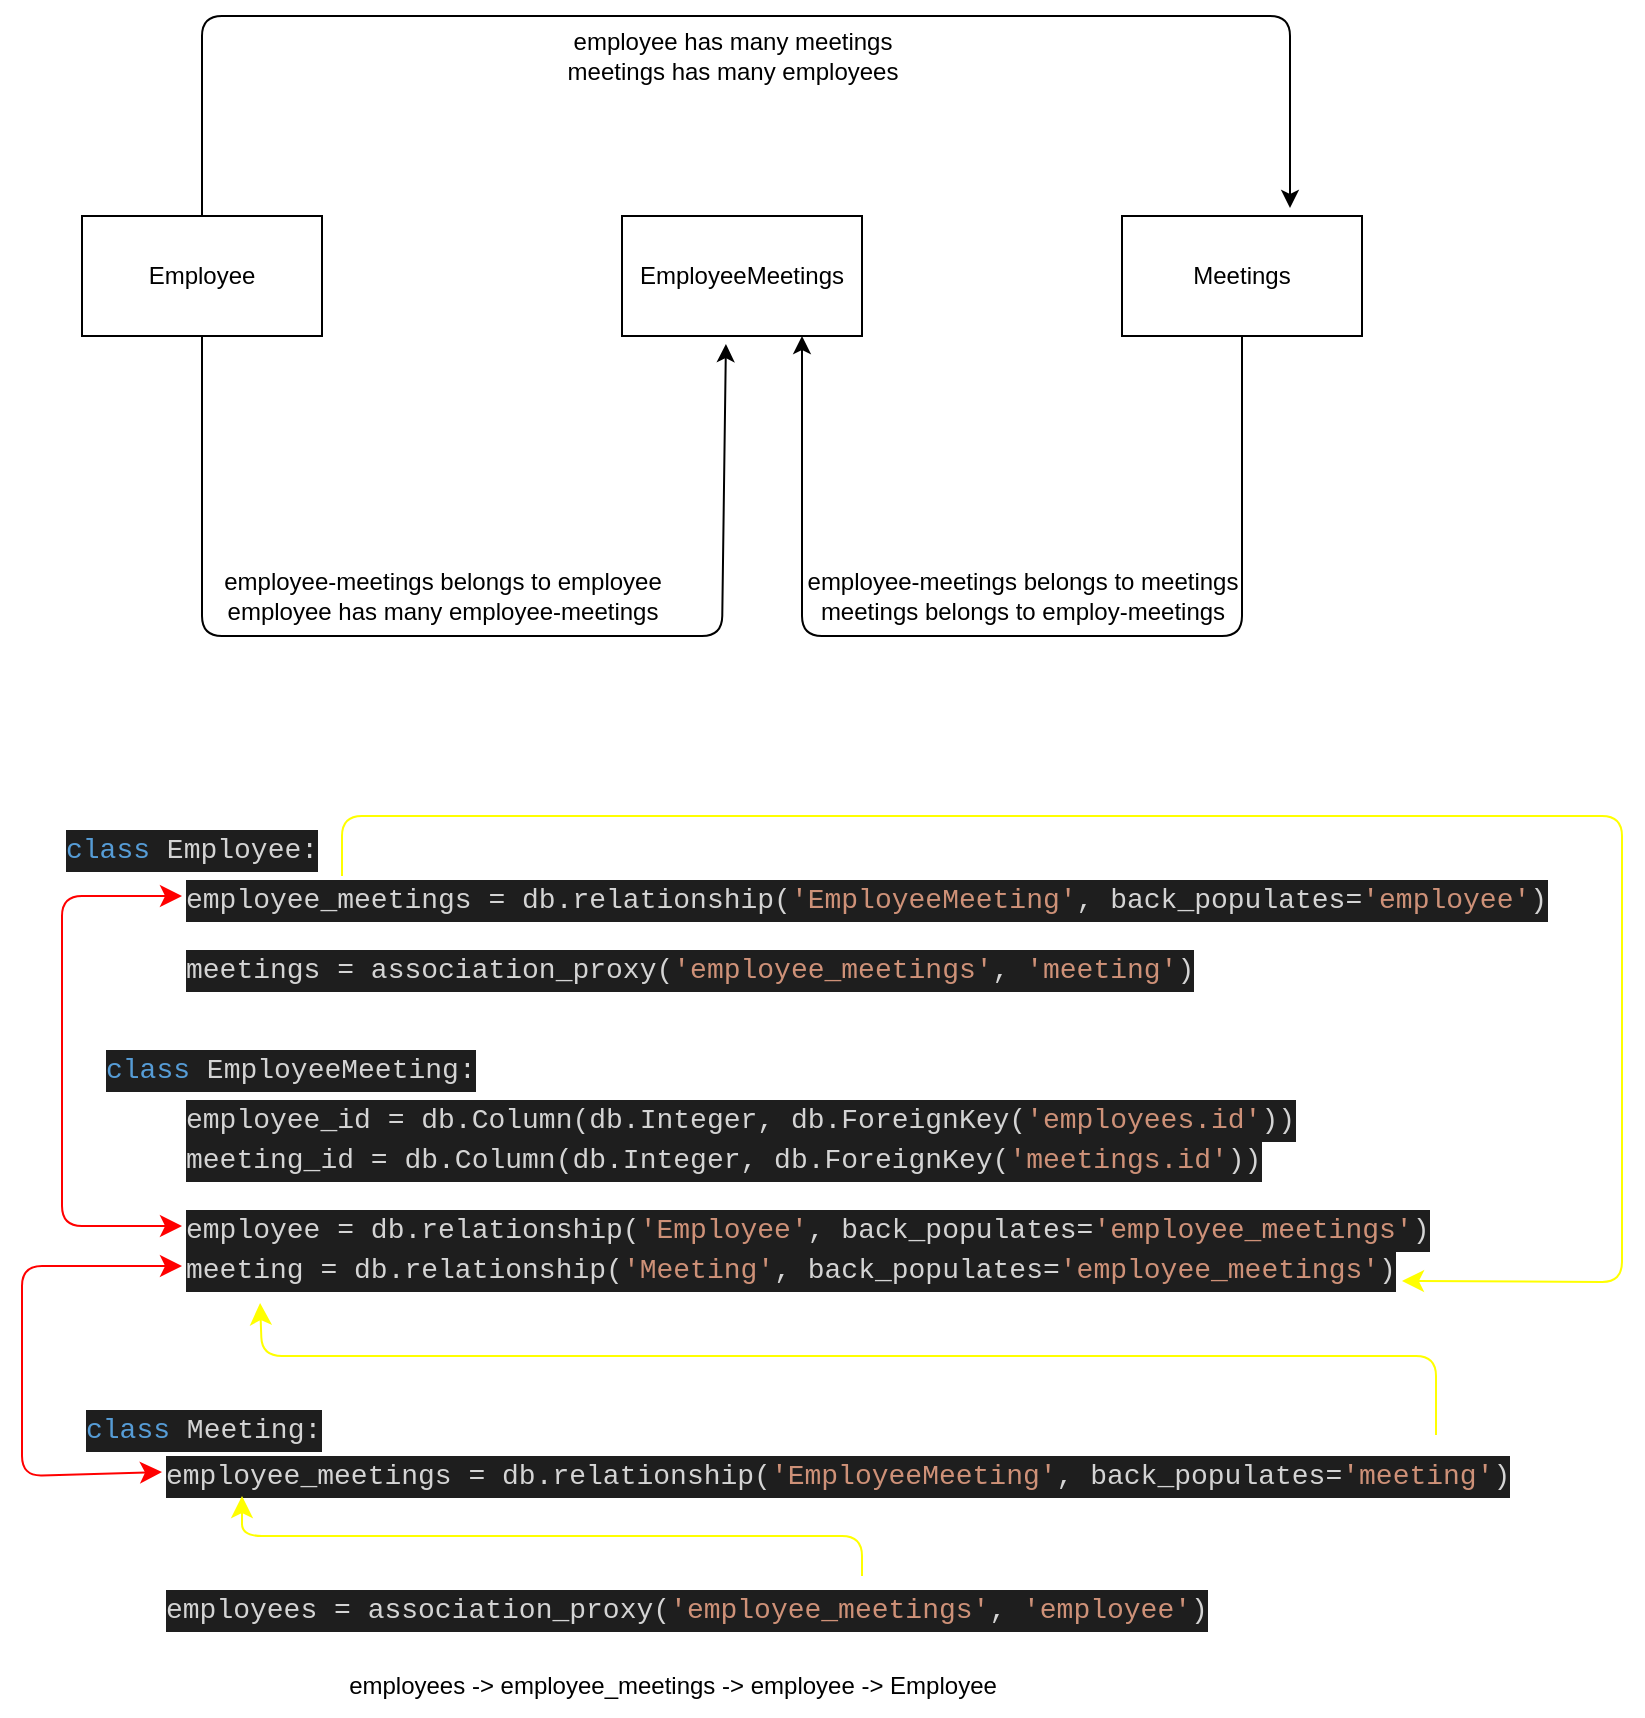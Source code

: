 <mxfile>
    <diagram id="ZD6CClYJ62plTqRnanVq" name="Page-1">
        <mxGraphModel dx="1103" dy="1557" grid="1" gridSize="10" guides="1" tooltips="1" connect="1" arrows="1" fold="1" page="1" pageScale="1" pageWidth="850" pageHeight="1100" math="0" shadow="0">
            <root>
                <mxCell id="0"/>
                <mxCell id="1" parent="0"/>
                <mxCell id="5" style="edgeStyle=none;html=1;entryX=0.433;entryY=1.067;entryDx=0;entryDy=0;entryPerimeter=0;" parent="1" source="2" target="3" edge="1">
                    <mxGeometry relative="1" as="geometry">
                        <Array as="points">
                            <mxPoint x="170" y="270"/>
                            <mxPoint x="430" y="270"/>
                        </Array>
                    </mxGeometry>
                </mxCell>
                <mxCell id="8" style="edgeStyle=none;html=1;entryX=0.7;entryY=-0.067;entryDx=0;entryDy=0;entryPerimeter=0;" parent="1" source="2" target="4" edge="1">
                    <mxGeometry relative="1" as="geometry">
                        <Array as="points">
                            <mxPoint x="170" y="-40"/>
                            <mxPoint x="714" y="-40"/>
                        </Array>
                    </mxGeometry>
                </mxCell>
                <mxCell id="2" value="Employee" style="whiteSpace=wrap;html=1;" parent="1" vertex="1">
                    <mxGeometry x="110" y="60" width="120" height="60" as="geometry"/>
                </mxCell>
                <mxCell id="3" value="EmployeeMeetings" style="whiteSpace=wrap;html=1;" parent="1" vertex="1">
                    <mxGeometry x="380" y="60" width="120" height="60" as="geometry"/>
                </mxCell>
                <mxCell id="7" style="edgeStyle=none;html=1;entryX=0.75;entryY=1;entryDx=0;entryDy=0;" parent="1" source="4" target="3" edge="1">
                    <mxGeometry relative="1" as="geometry">
                        <Array as="points">
                            <mxPoint x="690" y="270"/>
                            <mxPoint x="470" y="270"/>
                        </Array>
                    </mxGeometry>
                </mxCell>
                <mxCell id="4" value="Meetings" style="whiteSpace=wrap;html=1;" parent="1" vertex="1">
                    <mxGeometry x="630" y="60" width="120" height="60" as="geometry"/>
                </mxCell>
                <mxCell id="9" value="employee-meetings belongs to employee&lt;br&gt;employee has many employee-meetings" style="text;html=1;align=center;verticalAlign=middle;resizable=0;points=[];autosize=1;strokeColor=none;fillColor=none;" parent="1" vertex="1">
                    <mxGeometry x="170" y="230" width="240" height="40" as="geometry"/>
                </mxCell>
                <mxCell id="10" value="employee-meetings belongs to meetings&lt;br&gt;meetings belongs to employ-meetings" style="text;html=1;align=center;verticalAlign=middle;resizable=0;points=[];autosize=1;strokeColor=none;fillColor=none;" parent="1" vertex="1">
                    <mxGeometry x="460" y="230" width="240" height="40" as="geometry"/>
                </mxCell>
                <mxCell id="11" value="employee has many meetings&lt;br&gt;meetings has many employees" style="text;html=1;align=center;verticalAlign=middle;resizable=0;points=[];autosize=1;strokeColor=none;fillColor=none;" parent="1" vertex="1">
                    <mxGeometry x="340" y="-40" width="190" height="40" as="geometry"/>
                </mxCell>
                <mxCell id="14" value="&lt;meta charset=&quot;utf-8&quot;&gt;&lt;div style=&quot;color: rgb(212, 212, 212); background-color: rgb(30, 30, 30); font-family: Menlo, Monaco, &amp;quot;Courier New&amp;quot;, monospace; font-weight: normal; font-size: 14px; line-height: 21px;&quot;&gt;&lt;div&gt;&lt;span style=&quot;color: #569cd6;&quot;&gt;class&lt;/span&gt;&lt;span style=&quot;color: #d4d4d4;&quot;&gt; Employee:&lt;/span&gt;&lt;/div&gt;&lt;/div&gt;" style="text;whiteSpace=wrap;html=1;" vertex="1" parent="1">
                    <mxGeometry x="100" y="360" width="160" height="40" as="geometry"/>
                </mxCell>
                <mxCell id="15" value="&lt;meta charset=&quot;utf-8&quot;&gt;&lt;div style=&quot;color: rgb(212, 212, 212); background-color: rgb(30, 30, 30); font-family: Menlo, Monaco, &amp;quot;Courier New&amp;quot;, monospace; font-weight: normal; font-size: 14px; line-height: 21px;&quot;&gt;&lt;div&gt;&lt;span style=&quot;color: #d4d4d4;&quot;&gt;employee_meetings = db.relationship(&lt;/span&gt;&lt;span style=&quot;color: #ce9178;&quot;&gt;'EmployeeMeeting'&lt;/span&gt;&lt;span style=&quot;color: #d4d4d4;&quot;&gt;, back_populates=&lt;/span&gt;&lt;span style=&quot;color: #ce9178;&quot;&gt;'employee'&lt;/span&gt;&lt;span style=&quot;color: #d4d4d4;&quot;&gt;)&lt;/span&gt;&lt;/div&gt;&lt;/div&gt;" style="text;whiteSpace=wrap;html=1;" vertex="1" parent="1">
                    <mxGeometry x="160" y="385" width="690" height="30" as="geometry"/>
                </mxCell>
                <mxCell id="16" value="&lt;meta charset=&quot;utf-8&quot;&gt;&lt;div style=&quot;color: rgb(212, 212, 212); background-color: rgb(30, 30, 30); font-family: Menlo, Monaco, &amp;quot;Courier New&amp;quot;, monospace; font-weight: normal; font-size: 14px; line-height: 21px;&quot;&gt;&lt;div&gt;&lt;span style=&quot;color: #d4d4d4;&quot;&gt;meetings = association_proxy(&lt;/span&gt;&lt;span style=&quot;color: #ce9178;&quot;&gt;'employee_meetings'&lt;/span&gt;&lt;span style=&quot;color: #d4d4d4;&quot;&gt;, &lt;/span&gt;&lt;span style=&quot;color: #ce9178;&quot;&gt;'meeting'&lt;/span&gt;&lt;span style=&quot;color: #d4d4d4;&quot;&gt;)&lt;/span&gt;&lt;/div&gt;&lt;/div&gt;" style="text;whiteSpace=wrap;html=1;" vertex="1" parent="1">
                    <mxGeometry x="160" y="420" width="560" height="20" as="geometry"/>
                </mxCell>
                <mxCell id="17" value="&lt;meta charset=&quot;utf-8&quot;&gt;&lt;div style=&quot;color: rgb(212, 212, 212); background-color: rgb(30, 30, 30); font-family: Menlo, Monaco, &amp;quot;Courier New&amp;quot;, monospace; font-weight: normal; font-size: 14px; line-height: 21px;&quot;&gt;&lt;div&gt;&lt;span style=&quot;color: #569cd6;&quot;&gt;class&lt;/span&gt;&lt;span style=&quot;color: #d4d4d4;&quot;&gt; EmployeeMeeting:&lt;/span&gt;&lt;/div&gt;&lt;div&gt;&lt;span style=&quot;color: #d4d4d4;&quot;&gt;&lt;/span&gt;&lt;/div&gt;&lt;/div&gt;" style="text;whiteSpace=wrap;html=1;" vertex="1" parent="1">
                    <mxGeometry x="120" y="470" width="220" height="40" as="geometry"/>
                </mxCell>
                <mxCell id="18" value="&lt;meta charset=&quot;utf-8&quot;&gt;&lt;div style=&quot;color: rgb(212, 212, 212); background-color: rgb(30, 30, 30); font-family: Menlo, Monaco, &amp;quot;Courier New&amp;quot;, monospace; font-weight: normal; font-size: 14px; line-height: 21px;&quot;&gt;&lt;div&gt;&lt;span style=&quot;color: #d4d4d4;&quot;&gt;employee_id = db.Column(db.Integer, db.ForeignKey(&lt;/span&gt;&lt;span style=&quot;color: #ce9178;&quot;&gt;'employees.id'&lt;/span&gt;&lt;span style=&quot;color: #d4d4d4;&quot;&gt;))&lt;/span&gt;&lt;/div&gt;&lt;/div&gt;" style="text;whiteSpace=wrap;html=1;" vertex="1" parent="1">
                    <mxGeometry x="160" y="495" width="560" height="30" as="geometry"/>
                </mxCell>
                <mxCell id="19" value="&lt;meta charset=&quot;utf-8&quot;&gt;&lt;div style=&quot;color: rgb(212, 212, 212); background-color: rgb(30, 30, 30); font-family: Menlo, Monaco, &amp;quot;Courier New&amp;quot;, monospace; font-weight: normal; font-size: 14px; line-height: 21px;&quot;&gt;&lt;div&gt;&lt;span style=&quot;color: #d4d4d4;&quot;&gt;meeting_id = db.Column(db.Integer, db.ForeignKey(&lt;/span&gt;&lt;span style=&quot;color: #ce9178;&quot;&gt;'meetings.id'&lt;/span&gt;&lt;span style=&quot;color: #d4d4d4;&quot;&gt;))&lt;/span&gt;&lt;/div&gt;&lt;/div&gt;" style="text;whiteSpace=wrap;html=1;" vertex="1" parent="1">
                    <mxGeometry x="160" y="515" width="560" height="30" as="geometry"/>
                </mxCell>
                <mxCell id="20" value="&lt;meta charset=&quot;utf-8&quot;&gt;&lt;div style=&quot;color: rgb(212, 212, 212); background-color: rgb(30, 30, 30); font-family: Menlo, Monaco, &amp;quot;Courier New&amp;quot;, monospace; font-weight: normal; font-size: 14px; line-height: 21px;&quot;&gt;&lt;div&gt;&lt;span style=&quot;color: #d4d4d4;&quot;&gt;employee = db.relationship(&lt;/span&gt;&lt;span style=&quot;color: #ce9178;&quot;&gt;'Employee'&lt;/span&gt;&lt;span style=&quot;color: #d4d4d4;&quot;&gt;, back_populates=&lt;/span&gt;&lt;span style=&quot;color: #ce9178;&quot;&gt;'employee_meetings'&lt;/span&gt;&lt;span style=&quot;color: #d4d4d4;&quot;&gt;)&lt;/span&gt;&lt;/div&gt;&lt;/div&gt;" style="text;whiteSpace=wrap;html=1;" vertex="1" parent="1">
                    <mxGeometry x="160" y="550" width="650" height="30" as="geometry"/>
                </mxCell>
                <mxCell id="21" value="&lt;meta charset=&quot;utf-8&quot;&gt;&lt;div style=&quot;color: rgb(212, 212, 212); background-color: rgb(30, 30, 30); font-family: Menlo, Monaco, &amp;quot;Courier New&amp;quot;, monospace; font-weight: normal; font-size: 14px; line-height: 21px;&quot;&gt;&lt;div&gt;&lt;span style=&quot;color: #d4d4d4;&quot;&gt;meeting = db.relationship(&lt;/span&gt;&lt;span style=&quot;color: #ce9178;&quot;&gt;'Meeting'&lt;/span&gt;&lt;span style=&quot;color: #d4d4d4;&quot;&gt;, back_populates=&lt;/span&gt;&lt;span style=&quot;color: #ce9178;&quot;&gt;'employee_meetings'&lt;/span&gt;&lt;span style=&quot;color: #d4d4d4;&quot;&gt;)&lt;/span&gt;&lt;/div&gt;&lt;/div&gt;" style="text;whiteSpace=wrap;html=1;" vertex="1" parent="1">
                    <mxGeometry x="160" y="570" width="610" height="30" as="geometry"/>
                </mxCell>
                <mxCell id="22" value="&lt;meta charset=&quot;utf-8&quot;&gt;&lt;div style=&quot;color: rgb(212, 212, 212); background-color: rgb(30, 30, 30); font-family: Menlo, Monaco, &amp;quot;Courier New&amp;quot;, monospace; font-weight: normal; font-size: 14px; line-height: 21px;&quot;&gt;&lt;div&gt;&lt;span style=&quot;color: #569cd6;&quot;&gt;class&lt;/span&gt;&lt;span style=&quot;color: #d4d4d4;&quot;&gt; Meeting:&lt;/span&gt;&lt;/div&gt;&lt;/div&gt;" style="text;whiteSpace=wrap;html=1;" vertex="1" parent="1">
                    <mxGeometry x="110" y="650" width="150" height="20" as="geometry"/>
                </mxCell>
                <mxCell id="23" value="&lt;meta charset=&quot;utf-8&quot;&gt;&lt;div style=&quot;color: rgb(212, 212, 212); background-color: rgb(30, 30, 30); font-family: Menlo, Monaco, &amp;quot;Courier New&amp;quot;, monospace; font-weight: normal; font-size: 14px; line-height: 21px;&quot;&gt;&lt;div&gt;&lt;span style=&quot;color: #d4d4d4;&quot;&gt;employee_meetings = db.relationship(&lt;/span&gt;&lt;span style=&quot;color: #ce9178;&quot;&gt;'EmployeeMeeting'&lt;/span&gt;&lt;span style=&quot;color: #d4d4d4;&quot;&gt;, back_populates=&lt;/span&gt;&lt;span style=&quot;color: #ce9178;&quot;&gt;'meeting'&lt;/span&gt;&lt;span style=&quot;color: #d4d4d4;&quot;&gt;)&lt;/span&gt;&lt;/div&gt;&lt;/div&gt;" style="text;whiteSpace=wrap;html=1;" vertex="1" parent="1">
                    <mxGeometry x="150" y="673" width="700" height="20" as="geometry"/>
                </mxCell>
                <mxCell id="24" value="&lt;meta charset=&quot;utf-8&quot;&gt;&lt;div style=&quot;color: rgb(212, 212, 212); background-color: rgb(30, 30, 30); font-family: Menlo, Monaco, &amp;quot;Courier New&amp;quot;, monospace; font-weight: normal; font-size: 14px; line-height: 21px;&quot;&gt;&lt;div&gt;&lt;span style=&quot;color: #d4d4d4;&quot;&gt;employees = association_proxy(&lt;/span&gt;&lt;span style=&quot;color: #ce9178;&quot;&gt;'employee_meetings'&lt;/span&gt;&lt;span style=&quot;color: #d4d4d4;&quot;&gt;, &lt;/span&gt;&lt;span style=&quot;color: #ce9178;&quot;&gt;'employee'&lt;/span&gt;&lt;span style=&quot;color: #d4d4d4;&quot;&gt;)&lt;/span&gt;&lt;/div&gt;&lt;/div&gt;" style="text;whiteSpace=wrap;html=1;" vertex="1" parent="1">
                    <mxGeometry x="150" y="740" width="560" height="30" as="geometry"/>
                </mxCell>
                <mxCell id="25" value="" style="edgeStyle=none;orthogonalLoop=1;jettySize=auto;html=1;endArrow=classic;startArrow=classic;endSize=8;startSize=8;exitX=0;exitY=0.5;exitDx=0;exitDy=0;strokeColor=red;" edge="1" parent="1" source="20">
                    <mxGeometry width="100" relative="1" as="geometry">
                        <mxPoint x="100" y="650" as="sourcePoint"/>
                        <mxPoint x="160" y="400" as="targetPoint"/>
                        <Array as="points">
                            <mxPoint x="100" y="565"/>
                            <mxPoint x="100" y="400"/>
                        </Array>
                    </mxGeometry>
                </mxCell>
                <mxCell id="26" value="" style="edgeStyle=none;orthogonalLoop=1;jettySize=auto;html=1;endArrow=classic;startArrow=classic;endSize=8;startSize=8;exitX=0;exitY=0.5;exitDx=0;exitDy=0;entryX=0;entryY=0.75;entryDx=0;entryDy=0;strokeColor=red;" edge="1" parent="1" source="21" target="23">
                    <mxGeometry width="100" relative="1" as="geometry">
                        <mxPoint x="50" y="620" as="sourcePoint"/>
                        <mxPoint x="150" y="620" as="targetPoint"/>
                        <Array as="points">
                            <mxPoint x="80" y="585"/>
                            <mxPoint x="80" y="690"/>
                        </Array>
                    </mxGeometry>
                </mxCell>
                <mxCell id="34" value="" style="edgeStyle=none;orthogonalLoop=1;jettySize=auto;html=1;endArrow=none;startArrow=classic;endSize=8;startSize=8;entryX=0.625;entryY=0;entryDx=0;entryDy=0;entryPerimeter=0;strokeColor=yellow;" edge="1" parent="1" target="24">
                    <mxGeometry width="100" relative="1" as="geometry">
                        <mxPoint x="190" y="700" as="sourcePoint"/>
                        <mxPoint x="510" y="730" as="targetPoint"/>
                        <Array as="points">
                            <mxPoint x="190" y="720"/>
                            <mxPoint x="500" y="720"/>
                        </Array>
                    </mxGeometry>
                </mxCell>
                <mxCell id="36" value="" style="edgeStyle=none;orthogonalLoop=1;jettySize=auto;html=1;endArrow=none;startArrow=classic;endSize=8;startSize=8;entryX=0.91;entryY=-0.175;entryDx=0;entryDy=0;entryPerimeter=0;exitX=0.064;exitY=1.117;exitDx=0;exitDy=0;exitPerimeter=0;strokeColor=yellow;" edge="1" parent="1" source="21" target="23">
                    <mxGeometry width="100" relative="1" as="geometry">
                        <mxPoint x="740" y="600" as="sourcePoint"/>
                        <mxPoint x="840" y="600" as="targetPoint"/>
                        <Array as="points">
                            <mxPoint x="200" y="630"/>
                            <mxPoint x="787" y="630"/>
                        </Array>
                    </mxGeometry>
                </mxCell>
                <mxCell id="37" value="" style="edgeStyle=none;orthogonalLoop=1;jettySize=auto;html=1;endArrow=classic;startArrow=classic;endSize=8;startSize=8;exitX=1;exitY=0.75;exitDx=0;exitDy=0;endArrow=none;strokeColor=yellow;" edge="1" parent="1" source="21">
                    <mxGeometry width="100" relative="1" as="geometry">
                        <mxPoint x="780" y="610" as="sourcePoint"/>
                        <mxPoint x="240" y="390" as="targetPoint"/>
                        <Array as="points">
                            <mxPoint x="880" y="593"/>
                            <mxPoint x="880" y="360"/>
                            <mxPoint x="240" y="360"/>
                        </Array>
                    </mxGeometry>
                </mxCell>
                <mxCell id="38" value="employees -&amp;gt; employee_meetings -&amp;gt; employee -&amp;gt; Employee" style="text;html=1;align=center;verticalAlign=middle;resizable=0;points=[];autosize=1;strokeColor=none;fillColor=none;" vertex="1" parent="1">
                    <mxGeometry x="230" y="780" width="350" height="30" as="geometry"/>
                </mxCell>
            </root>
        </mxGraphModel>
    </diagram>
</mxfile>